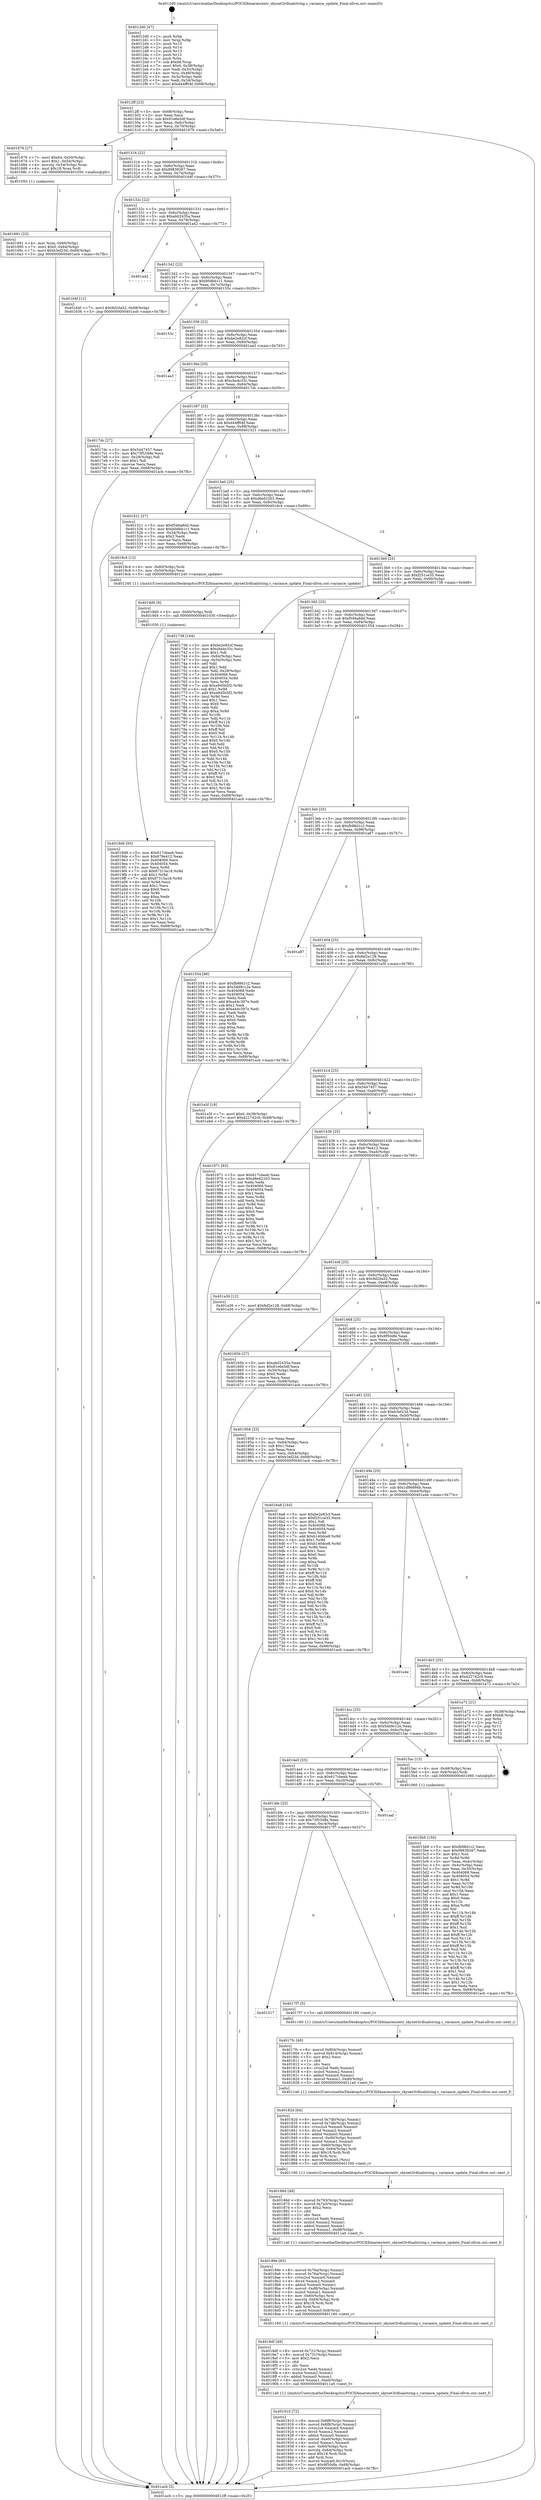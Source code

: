 digraph "0x4012d0" {
  label = "0x4012d0 (/mnt/c/Users/mathe/Desktop/tcc/POCII/binaries/extr_skynet3rdlualstring.c_variance_update_Final-ollvm.out::main(0))"
  labelloc = "t"
  node[shape=record]

  Entry [label="",width=0.3,height=0.3,shape=circle,fillcolor=black,style=filled]
  "0x4012ff" [label="{
     0x4012ff [23]\l
     | [instrs]\l
     &nbsp;&nbsp;0x4012ff \<+3\>: mov -0x68(%rbp),%eax\l
     &nbsp;&nbsp;0x401302 \<+2\>: mov %eax,%ecx\l
     &nbsp;&nbsp;0x401304 \<+6\>: sub $0x91e6e5df,%ecx\l
     &nbsp;&nbsp;0x40130a \<+3\>: mov %eax,-0x6c(%rbp)\l
     &nbsp;&nbsp;0x40130d \<+3\>: mov %ecx,-0x70(%rbp)\l
     &nbsp;&nbsp;0x401310 \<+6\>: je 0000000000401676 \<main+0x3a6\>\l
  }"]
  "0x401676" [label="{
     0x401676 [27]\l
     | [instrs]\l
     &nbsp;&nbsp;0x401676 \<+7\>: movl $0x64,-0x50(%rbp)\l
     &nbsp;&nbsp;0x40167d \<+7\>: movl $0x1,-0x54(%rbp)\l
     &nbsp;&nbsp;0x401684 \<+4\>: movslq -0x54(%rbp),%rax\l
     &nbsp;&nbsp;0x401688 \<+4\>: imul $0x18,%rax,%rdi\l
     &nbsp;&nbsp;0x40168c \<+5\>: call 0000000000401050 \<malloc@plt\>\l
     | [calls]\l
     &nbsp;&nbsp;0x401050 \{1\} (unknown)\l
  }"]
  "0x401316" [label="{
     0x401316 [22]\l
     | [instrs]\l
     &nbsp;&nbsp;0x401316 \<+5\>: jmp 000000000040131b \<main+0x4b\>\l
     &nbsp;&nbsp;0x40131b \<+3\>: mov -0x6c(%rbp),%eax\l
     &nbsp;&nbsp;0x40131e \<+5\>: sub $0x99839267,%eax\l
     &nbsp;&nbsp;0x401323 \<+3\>: mov %eax,-0x74(%rbp)\l
     &nbsp;&nbsp;0x401326 \<+6\>: je 000000000040164f \<main+0x37f\>\l
  }"]
  Exit [label="",width=0.3,height=0.3,shape=circle,fillcolor=black,style=filled,peripheries=2]
  "0x40164f" [label="{
     0x40164f [12]\l
     | [instrs]\l
     &nbsp;&nbsp;0x40164f \<+7\>: movl $0x9d20a52,-0x68(%rbp)\l
     &nbsp;&nbsp;0x401656 \<+5\>: jmp 0000000000401acb \<main+0x7fb\>\l
  }"]
  "0x40132c" [label="{
     0x40132c [22]\l
     | [instrs]\l
     &nbsp;&nbsp;0x40132c \<+5\>: jmp 0000000000401331 \<main+0x61\>\l
     &nbsp;&nbsp;0x401331 \<+3\>: mov -0x6c(%rbp),%eax\l
     &nbsp;&nbsp;0x401334 \<+5\>: sub $0xab02435a,%eax\l
     &nbsp;&nbsp;0x401339 \<+3\>: mov %eax,-0x78(%rbp)\l
     &nbsp;&nbsp;0x40133c \<+6\>: je 0000000000401a42 \<main+0x772\>\l
  }"]
  "0x4019d9" [label="{
     0x4019d9 [93]\l
     | [instrs]\l
     &nbsp;&nbsp;0x4019d9 \<+5\>: mov $0x617cbeeb,%esi\l
     &nbsp;&nbsp;0x4019de \<+5\>: mov $0x679e412,%eax\l
     &nbsp;&nbsp;0x4019e3 \<+7\>: mov 0x404068,%ecx\l
     &nbsp;&nbsp;0x4019ea \<+7\>: mov 0x404054,%edx\l
     &nbsp;&nbsp;0x4019f1 \<+3\>: mov %ecx,%r8d\l
     &nbsp;&nbsp;0x4019f4 \<+7\>: sub $0x87315a18,%r8d\l
     &nbsp;&nbsp;0x4019fb \<+4\>: sub $0x1,%r8d\l
     &nbsp;&nbsp;0x4019ff \<+7\>: add $0x87315a18,%r8d\l
     &nbsp;&nbsp;0x401a06 \<+4\>: imul %r8d,%ecx\l
     &nbsp;&nbsp;0x401a0a \<+3\>: and $0x1,%ecx\l
     &nbsp;&nbsp;0x401a0d \<+3\>: cmp $0x0,%ecx\l
     &nbsp;&nbsp;0x401a10 \<+4\>: sete %r9b\l
     &nbsp;&nbsp;0x401a14 \<+3\>: cmp $0xa,%edx\l
     &nbsp;&nbsp;0x401a17 \<+4\>: setl %r10b\l
     &nbsp;&nbsp;0x401a1b \<+3\>: mov %r9b,%r11b\l
     &nbsp;&nbsp;0x401a1e \<+3\>: and %r10b,%r11b\l
     &nbsp;&nbsp;0x401a21 \<+3\>: xor %r10b,%r9b\l
     &nbsp;&nbsp;0x401a24 \<+3\>: or %r9b,%r11b\l
     &nbsp;&nbsp;0x401a27 \<+4\>: test $0x1,%r11b\l
     &nbsp;&nbsp;0x401a2b \<+3\>: cmovne %eax,%esi\l
     &nbsp;&nbsp;0x401a2e \<+3\>: mov %esi,-0x68(%rbp)\l
     &nbsp;&nbsp;0x401a31 \<+5\>: jmp 0000000000401acb \<main+0x7fb\>\l
  }"]
  "0x401a42" [label="{
     0x401a42\l
  }", style=dashed]
  "0x401342" [label="{
     0x401342 [22]\l
     | [instrs]\l
     &nbsp;&nbsp;0x401342 \<+5\>: jmp 0000000000401347 \<main+0x77\>\l
     &nbsp;&nbsp;0x401347 \<+3\>: mov -0x6c(%rbp),%eax\l
     &nbsp;&nbsp;0x40134a \<+5\>: sub $0xb0dbb1c1,%eax\l
     &nbsp;&nbsp;0x40134f \<+3\>: mov %eax,-0x7c(%rbp)\l
     &nbsp;&nbsp;0x401352 \<+6\>: je 000000000040153c \<main+0x26c\>\l
  }"]
  "0x4019d0" [label="{
     0x4019d0 [9]\l
     | [instrs]\l
     &nbsp;&nbsp;0x4019d0 \<+4\>: mov -0x60(%rbp),%rdi\l
     &nbsp;&nbsp;0x4019d4 \<+5\>: call 0000000000401030 \<free@plt\>\l
     | [calls]\l
     &nbsp;&nbsp;0x401030 \{1\} (unknown)\l
  }"]
  "0x40153c" [label="{
     0x40153c\l
  }", style=dashed]
  "0x401358" [label="{
     0x401358 [22]\l
     | [instrs]\l
     &nbsp;&nbsp;0x401358 \<+5\>: jmp 000000000040135d \<main+0x8d\>\l
     &nbsp;&nbsp;0x40135d \<+3\>: mov -0x6c(%rbp),%eax\l
     &nbsp;&nbsp;0x401360 \<+5\>: sub $0xbe2e82cf,%eax\l
     &nbsp;&nbsp;0x401365 \<+3\>: mov %eax,-0x80(%rbp)\l
     &nbsp;&nbsp;0x401368 \<+6\>: je 0000000000401aa3 \<main+0x7d3\>\l
  }"]
  "0x401910" [label="{
     0x401910 [72]\l
     | [instrs]\l
     &nbsp;&nbsp;0x401910 \<+8\>: movsd 0x6f8(%rip),%xmm1\l
     &nbsp;&nbsp;0x401918 \<+8\>: movsd 0x6f8(%rip),%xmm2\l
     &nbsp;&nbsp;0x401920 \<+4\>: cvtss2sd %xmm0,%xmm0\l
     &nbsp;&nbsp;0x401924 \<+4\>: divsd %xmm2,%xmm0\l
     &nbsp;&nbsp;0x401928 \<+4\>: addsd %xmm0,%xmm1\l
     &nbsp;&nbsp;0x40192c \<+8\>: movsd -0xe0(%rbp),%xmm0\l
     &nbsp;&nbsp;0x401934 \<+4\>: mulsd %xmm1,%xmm0\l
     &nbsp;&nbsp;0x401938 \<+4\>: mov -0x60(%rbp),%rsi\l
     &nbsp;&nbsp;0x40193c \<+4\>: movslq -0x64(%rbp),%rdi\l
     &nbsp;&nbsp;0x401940 \<+4\>: imul $0x18,%rdi,%rdi\l
     &nbsp;&nbsp;0x401944 \<+3\>: add %rdi,%rsi\l
     &nbsp;&nbsp;0x401947 \<+5\>: movsd %xmm0,0x10(%rsi)\l
     &nbsp;&nbsp;0x40194c \<+7\>: movl $0x9f50dfe,-0x68(%rbp)\l
     &nbsp;&nbsp;0x401953 \<+5\>: jmp 0000000000401acb \<main+0x7fb\>\l
  }"]
  "0x401aa3" [label="{
     0x401aa3\l
  }", style=dashed]
  "0x40136e" [label="{
     0x40136e [25]\l
     | [instrs]\l
     &nbsp;&nbsp;0x40136e \<+5\>: jmp 0000000000401373 \<main+0xa3\>\l
     &nbsp;&nbsp;0x401373 \<+3\>: mov -0x6c(%rbp),%eax\l
     &nbsp;&nbsp;0x401376 \<+5\>: sub $0xcba4c33c,%eax\l
     &nbsp;&nbsp;0x40137b \<+6\>: mov %eax,-0x84(%rbp)\l
     &nbsp;&nbsp;0x401381 \<+6\>: je 00000000004017dc \<main+0x50c\>\l
  }"]
  "0x4018df" [label="{
     0x4018df [49]\l
     | [instrs]\l
     &nbsp;&nbsp;0x4018df \<+8\>: movsd 0x721(%rip),%xmm0\l
     &nbsp;&nbsp;0x4018e7 \<+8\>: movsd 0x731(%rip),%xmm1\l
     &nbsp;&nbsp;0x4018ef \<+5\>: mov $0x2,%ecx\l
     &nbsp;&nbsp;0x4018f4 \<+1\>: cltd\l
     &nbsp;&nbsp;0x4018f5 \<+2\>: idiv %ecx\l
     &nbsp;&nbsp;0x4018f7 \<+4\>: cvtsi2sd %edx,%xmm2\l
     &nbsp;&nbsp;0x4018fb \<+4\>: mulsd %xmm2,%xmm1\l
     &nbsp;&nbsp;0x4018ff \<+4\>: addsd %xmm0,%xmm1\l
     &nbsp;&nbsp;0x401903 \<+8\>: movsd %xmm1,-0xe0(%rbp)\l
     &nbsp;&nbsp;0x40190b \<+5\>: call 00000000004011a0 \<next_f\>\l
     | [calls]\l
     &nbsp;&nbsp;0x4011a0 \{1\} (/mnt/c/Users/mathe/Desktop/tcc/POCII/binaries/extr_skynet3rdlualstring.c_variance_update_Final-ollvm.out::next_f)\l
  }"]
  "0x4017dc" [label="{
     0x4017dc [27]\l
     | [instrs]\l
     &nbsp;&nbsp;0x4017dc \<+5\>: mov $0x5447457,%eax\l
     &nbsp;&nbsp;0x4017e1 \<+5\>: mov $0x73f5348e,%ecx\l
     &nbsp;&nbsp;0x4017e6 \<+3\>: mov -0x29(%rbp),%dl\l
     &nbsp;&nbsp;0x4017e9 \<+3\>: test $0x1,%dl\l
     &nbsp;&nbsp;0x4017ec \<+3\>: cmovne %ecx,%eax\l
     &nbsp;&nbsp;0x4017ef \<+3\>: mov %eax,-0x68(%rbp)\l
     &nbsp;&nbsp;0x4017f2 \<+5\>: jmp 0000000000401acb \<main+0x7fb\>\l
  }"]
  "0x401387" [label="{
     0x401387 [25]\l
     | [instrs]\l
     &nbsp;&nbsp;0x401387 \<+5\>: jmp 000000000040138c \<main+0xbc\>\l
     &nbsp;&nbsp;0x40138c \<+3\>: mov -0x6c(%rbp),%eax\l
     &nbsp;&nbsp;0x40138f \<+5\>: sub $0xd44ff04f,%eax\l
     &nbsp;&nbsp;0x401394 \<+6\>: mov %eax,-0x88(%rbp)\l
     &nbsp;&nbsp;0x40139a \<+6\>: je 0000000000401521 \<main+0x251\>\l
  }"]
  "0x40189e" [label="{
     0x40189e [65]\l
     | [instrs]\l
     &nbsp;&nbsp;0x40189e \<+8\>: movsd 0x76a(%rip),%xmm1\l
     &nbsp;&nbsp;0x4018a6 \<+8\>: movsd 0x76a(%rip),%xmm2\l
     &nbsp;&nbsp;0x4018ae \<+4\>: cvtss2sd %xmm0,%xmm0\l
     &nbsp;&nbsp;0x4018b2 \<+4\>: divsd %xmm2,%xmm0\l
     &nbsp;&nbsp;0x4018b6 \<+4\>: addsd %xmm0,%xmm1\l
     &nbsp;&nbsp;0x4018ba \<+8\>: movsd -0xd8(%rbp),%xmm0\l
     &nbsp;&nbsp;0x4018c2 \<+4\>: mulsd %xmm1,%xmm0\l
     &nbsp;&nbsp;0x4018c6 \<+4\>: mov -0x60(%rbp),%rsi\l
     &nbsp;&nbsp;0x4018ca \<+4\>: movslq -0x64(%rbp),%rdi\l
     &nbsp;&nbsp;0x4018ce \<+4\>: imul $0x18,%rdi,%rdi\l
     &nbsp;&nbsp;0x4018d2 \<+3\>: add %rdi,%rsi\l
     &nbsp;&nbsp;0x4018d5 \<+5\>: movsd %xmm0,0x8(%rsi)\l
     &nbsp;&nbsp;0x4018da \<+5\>: call 0000000000401160 \<next_i\>\l
     | [calls]\l
     &nbsp;&nbsp;0x401160 \{1\} (/mnt/c/Users/mathe/Desktop/tcc/POCII/binaries/extr_skynet3rdlualstring.c_variance_update_Final-ollvm.out::next_i)\l
  }"]
  "0x401521" [label="{
     0x401521 [27]\l
     | [instrs]\l
     &nbsp;&nbsp;0x401521 \<+5\>: mov $0xf546a8dd,%eax\l
     &nbsp;&nbsp;0x401526 \<+5\>: mov $0xb0dbb1c1,%ecx\l
     &nbsp;&nbsp;0x40152b \<+3\>: mov -0x34(%rbp),%edx\l
     &nbsp;&nbsp;0x40152e \<+3\>: cmp $0x2,%edx\l
     &nbsp;&nbsp;0x401531 \<+3\>: cmovne %ecx,%eax\l
     &nbsp;&nbsp;0x401534 \<+3\>: mov %eax,-0x68(%rbp)\l
     &nbsp;&nbsp;0x401537 \<+5\>: jmp 0000000000401acb \<main+0x7fb\>\l
  }"]
  "0x4013a0" [label="{
     0x4013a0 [25]\l
     | [instrs]\l
     &nbsp;&nbsp;0x4013a0 \<+5\>: jmp 00000000004013a5 \<main+0xd5\>\l
     &nbsp;&nbsp;0x4013a5 \<+3\>: mov -0x6c(%rbp),%eax\l
     &nbsp;&nbsp;0x4013a8 \<+5\>: sub $0xd6e62203,%eax\l
     &nbsp;&nbsp;0x4013ad \<+6\>: mov %eax,-0x8c(%rbp)\l
     &nbsp;&nbsp;0x4013b3 \<+6\>: je 00000000004019c4 \<main+0x6f4\>\l
  }"]
  "0x401acb" [label="{
     0x401acb [5]\l
     | [instrs]\l
     &nbsp;&nbsp;0x401acb \<+5\>: jmp 00000000004012ff \<main+0x2f\>\l
  }"]
  "0x4012d0" [label="{
     0x4012d0 [47]\l
     | [instrs]\l
     &nbsp;&nbsp;0x4012d0 \<+1\>: push %rbp\l
     &nbsp;&nbsp;0x4012d1 \<+3\>: mov %rsp,%rbp\l
     &nbsp;&nbsp;0x4012d4 \<+2\>: push %r15\l
     &nbsp;&nbsp;0x4012d6 \<+2\>: push %r14\l
     &nbsp;&nbsp;0x4012d8 \<+2\>: push %r13\l
     &nbsp;&nbsp;0x4012da \<+2\>: push %r12\l
     &nbsp;&nbsp;0x4012dc \<+1\>: push %rbx\l
     &nbsp;&nbsp;0x4012dd \<+7\>: sub $0xb8,%rsp\l
     &nbsp;&nbsp;0x4012e4 \<+7\>: movl $0x0,-0x38(%rbp)\l
     &nbsp;&nbsp;0x4012eb \<+3\>: mov %edi,-0x3c(%rbp)\l
     &nbsp;&nbsp;0x4012ee \<+4\>: mov %rsi,-0x48(%rbp)\l
     &nbsp;&nbsp;0x4012f2 \<+3\>: mov -0x3c(%rbp),%edi\l
     &nbsp;&nbsp;0x4012f5 \<+3\>: mov %edi,-0x34(%rbp)\l
     &nbsp;&nbsp;0x4012f8 \<+7\>: movl $0xd44ff04f,-0x68(%rbp)\l
  }"]
  "0x40186d" [label="{
     0x40186d [49]\l
     | [instrs]\l
     &nbsp;&nbsp;0x40186d \<+8\>: movsd 0x793(%rip),%xmm0\l
     &nbsp;&nbsp;0x401875 \<+8\>: movsd 0x7a3(%rip),%xmm1\l
     &nbsp;&nbsp;0x40187d \<+5\>: mov $0x2,%ecx\l
     &nbsp;&nbsp;0x401882 \<+1\>: cltd\l
     &nbsp;&nbsp;0x401883 \<+2\>: idiv %ecx\l
     &nbsp;&nbsp;0x401885 \<+4\>: cvtsi2sd %edx,%xmm2\l
     &nbsp;&nbsp;0x401889 \<+4\>: mulsd %xmm2,%xmm1\l
     &nbsp;&nbsp;0x40188d \<+4\>: addsd %xmm0,%xmm1\l
     &nbsp;&nbsp;0x401891 \<+8\>: movsd %xmm1,-0xd8(%rbp)\l
     &nbsp;&nbsp;0x401899 \<+5\>: call 00000000004011a0 \<next_f\>\l
     | [calls]\l
     &nbsp;&nbsp;0x4011a0 \{1\} (/mnt/c/Users/mathe/Desktop/tcc/POCII/binaries/extr_skynet3rdlualstring.c_variance_update_Final-ollvm.out::next_f)\l
  }"]
  "0x4019c4" [label="{
     0x4019c4 [12]\l
     | [instrs]\l
     &nbsp;&nbsp;0x4019c4 \<+4\>: mov -0x60(%rbp),%rdi\l
     &nbsp;&nbsp;0x4019c8 \<+3\>: mov -0x50(%rbp),%esi\l
     &nbsp;&nbsp;0x4019cb \<+5\>: call 0000000000401240 \<variance_update\>\l
     | [calls]\l
     &nbsp;&nbsp;0x401240 \{1\} (/mnt/c/Users/mathe/Desktop/tcc/POCII/binaries/extr_skynet3rdlualstring.c_variance_update_Final-ollvm.out::variance_update)\l
  }"]
  "0x4013b9" [label="{
     0x4013b9 [25]\l
     | [instrs]\l
     &nbsp;&nbsp;0x4013b9 \<+5\>: jmp 00000000004013be \<main+0xee\>\l
     &nbsp;&nbsp;0x4013be \<+3\>: mov -0x6c(%rbp),%eax\l
     &nbsp;&nbsp;0x4013c1 \<+5\>: sub $0xf251ce35,%eax\l
     &nbsp;&nbsp;0x4013c6 \<+6\>: mov %eax,-0x90(%rbp)\l
     &nbsp;&nbsp;0x4013cc \<+6\>: je 0000000000401738 \<main+0x468\>\l
  }"]
  "0x40182d" [label="{
     0x40182d [64]\l
     | [instrs]\l
     &nbsp;&nbsp;0x40182d \<+8\>: movsd 0x7db(%rip),%xmm1\l
     &nbsp;&nbsp;0x401835 \<+8\>: movsd 0x7db(%rip),%xmm2\l
     &nbsp;&nbsp;0x40183d \<+4\>: cvtss2sd %xmm0,%xmm0\l
     &nbsp;&nbsp;0x401841 \<+4\>: divsd %xmm2,%xmm0\l
     &nbsp;&nbsp;0x401845 \<+4\>: addsd %xmm0,%xmm1\l
     &nbsp;&nbsp;0x401849 \<+8\>: movsd -0xd0(%rbp),%xmm0\l
     &nbsp;&nbsp;0x401851 \<+4\>: mulsd %xmm1,%xmm0\l
     &nbsp;&nbsp;0x401855 \<+4\>: mov -0x60(%rbp),%rsi\l
     &nbsp;&nbsp;0x401859 \<+4\>: movslq -0x64(%rbp),%rdi\l
     &nbsp;&nbsp;0x40185d \<+4\>: imul $0x18,%rdi,%rdi\l
     &nbsp;&nbsp;0x401861 \<+3\>: add %rdi,%rsi\l
     &nbsp;&nbsp;0x401864 \<+4\>: movsd %xmm0,(%rsi)\l
     &nbsp;&nbsp;0x401868 \<+5\>: call 0000000000401160 \<next_i\>\l
     | [calls]\l
     &nbsp;&nbsp;0x401160 \{1\} (/mnt/c/Users/mathe/Desktop/tcc/POCII/binaries/extr_skynet3rdlualstring.c_variance_update_Final-ollvm.out::next_i)\l
  }"]
  "0x401738" [label="{
     0x401738 [164]\l
     | [instrs]\l
     &nbsp;&nbsp;0x401738 \<+5\>: mov $0xbe2e82cf,%eax\l
     &nbsp;&nbsp;0x40173d \<+5\>: mov $0xcba4c33c,%ecx\l
     &nbsp;&nbsp;0x401742 \<+2\>: mov $0x1,%dl\l
     &nbsp;&nbsp;0x401744 \<+3\>: mov -0x64(%rbp),%esi\l
     &nbsp;&nbsp;0x401747 \<+3\>: cmp -0x54(%rbp),%esi\l
     &nbsp;&nbsp;0x40174a \<+4\>: setl %dil\l
     &nbsp;&nbsp;0x40174e \<+4\>: and $0x1,%dil\l
     &nbsp;&nbsp;0x401752 \<+4\>: mov %dil,-0x29(%rbp)\l
     &nbsp;&nbsp;0x401756 \<+7\>: mov 0x404068,%esi\l
     &nbsp;&nbsp;0x40175d \<+8\>: mov 0x404054,%r8d\l
     &nbsp;&nbsp;0x401765 \<+3\>: mov %esi,%r9d\l
     &nbsp;&nbsp;0x401768 \<+7\>: sub $0xe945b5f2,%r9d\l
     &nbsp;&nbsp;0x40176f \<+4\>: sub $0x1,%r9d\l
     &nbsp;&nbsp;0x401773 \<+7\>: add $0xe945b5f2,%r9d\l
     &nbsp;&nbsp;0x40177a \<+4\>: imul %r9d,%esi\l
     &nbsp;&nbsp;0x40177e \<+3\>: and $0x1,%esi\l
     &nbsp;&nbsp;0x401781 \<+3\>: cmp $0x0,%esi\l
     &nbsp;&nbsp;0x401784 \<+4\>: sete %dil\l
     &nbsp;&nbsp;0x401788 \<+4\>: cmp $0xa,%r8d\l
     &nbsp;&nbsp;0x40178c \<+4\>: setl %r10b\l
     &nbsp;&nbsp;0x401790 \<+3\>: mov %dil,%r11b\l
     &nbsp;&nbsp;0x401793 \<+4\>: xor $0xff,%r11b\l
     &nbsp;&nbsp;0x401797 \<+3\>: mov %r10b,%bl\l
     &nbsp;&nbsp;0x40179a \<+3\>: xor $0xff,%bl\l
     &nbsp;&nbsp;0x40179d \<+3\>: xor $0x0,%dl\l
     &nbsp;&nbsp;0x4017a0 \<+3\>: mov %r11b,%r14b\l
     &nbsp;&nbsp;0x4017a3 \<+4\>: and $0x0,%r14b\l
     &nbsp;&nbsp;0x4017a7 \<+3\>: and %dl,%dil\l
     &nbsp;&nbsp;0x4017aa \<+3\>: mov %bl,%r15b\l
     &nbsp;&nbsp;0x4017ad \<+4\>: and $0x0,%r15b\l
     &nbsp;&nbsp;0x4017b1 \<+3\>: and %dl,%r10b\l
     &nbsp;&nbsp;0x4017b4 \<+3\>: or %dil,%r14b\l
     &nbsp;&nbsp;0x4017b7 \<+3\>: or %r10b,%r15b\l
     &nbsp;&nbsp;0x4017ba \<+3\>: xor %r15b,%r14b\l
     &nbsp;&nbsp;0x4017bd \<+3\>: or %bl,%r11b\l
     &nbsp;&nbsp;0x4017c0 \<+4\>: xor $0xff,%r11b\l
     &nbsp;&nbsp;0x4017c4 \<+3\>: or $0x0,%dl\l
     &nbsp;&nbsp;0x4017c7 \<+3\>: and %dl,%r11b\l
     &nbsp;&nbsp;0x4017ca \<+3\>: or %r11b,%r14b\l
     &nbsp;&nbsp;0x4017cd \<+4\>: test $0x1,%r14b\l
     &nbsp;&nbsp;0x4017d1 \<+3\>: cmovne %ecx,%eax\l
     &nbsp;&nbsp;0x4017d4 \<+3\>: mov %eax,-0x68(%rbp)\l
     &nbsp;&nbsp;0x4017d7 \<+5\>: jmp 0000000000401acb \<main+0x7fb\>\l
  }"]
  "0x4013d2" [label="{
     0x4013d2 [25]\l
     | [instrs]\l
     &nbsp;&nbsp;0x4013d2 \<+5\>: jmp 00000000004013d7 \<main+0x107\>\l
     &nbsp;&nbsp;0x4013d7 \<+3\>: mov -0x6c(%rbp),%eax\l
     &nbsp;&nbsp;0x4013da \<+5\>: sub $0xf546a8dd,%eax\l
     &nbsp;&nbsp;0x4013df \<+6\>: mov %eax,-0x94(%rbp)\l
     &nbsp;&nbsp;0x4013e5 \<+6\>: je 0000000000401554 \<main+0x284\>\l
  }"]
  "0x4017fc" [label="{
     0x4017fc [49]\l
     | [instrs]\l
     &nbsp;&nbsp;0x4017fc \<+8\>: movsd 0x804(%rip),%xmm0\l
     &nbsp;&nbsp;0x401804 \<+8\>: movsd 0x814(%rip),%xmm1\l
     &nbsp;&nbsp;0x40180c \<+5\>: mov $0x2,%ecx\l
     &nbsp;&nbsp;0x401811 \<+1\>: cltd\l
     &nbsp;&nbsp;0x401812 \<+2\>: idiv %ecx\l
     &nbsp;&nbsp;0x401814 \<+4\>: cvtsi2sd %edx,%xmm2\l
     &nbsp;&nbsp;0x401818 \<+4\>: mulsd %xmm2,%xmm1\l
     &nbsp;&nbsp;0x40181c \<+4\>: addsd %xmm0,%xmm1\l
     &nbsp;&nbsp;0x401820 \<+8\>: movsd %xmm1,-0xd0(%rbp)\l
     &nbsp;&nbsp;0x401828 \<+5\>: call 00000000004011a0 \<next_f\>\l
     | [calls]\l
     &nbsp;&nbsp;0x4011a0 \{1\} (/mnt/c/Users/mathe/Desktop/tcc/POCII/binaries/extr_skynet3rdlualstring.c_variance_update_Final-ollvm.out::next_f)\l
  }"]
  "0x401554" [label="{
     0x401554 [88]\l
     | [instrs]\l
     &nbsp;&nbsp;0x401554 \<+5\>: mov $0xfb98d1c2,%eax\l
     &nbsp;&nbsp;0x401559 \<+5\>: mov $0x5dd9c12e,%ecx\l
     &nbsp;&nbsp;0x40155e \<+7\>: mov 0x404068,%edx\l
     &nbsp;&nbsp;0x401565 \<+7\>: mov 0x404054,%esi\l
     &nbsp;&nbsp;0x40156c \<+2\>: mov %edx,%edi\l
     &nbsp;&nbsp;0x40156e \<+6\>: add $0xa44c397e,%edi\l
     &nbsp;&nbsp;0x401574 \<+3\>: sub $0x1,%edi\l
     &nbsp;&nbsp;0x401577 \<+6\>: sub $0xa44c397e,%edi\l
     &nbsp;&nbsp;0x40157d \<+3\>: imul %edi,%edx\l
     &nbsp;&nbsp;0x401580 \<+3\>: and $0x1,%edx\l
     &nbsp;&nbsp;0x401583 \<+3\>: cmp $0x0,%edx\l
     &nbsp;&nbsp;0x401586 \<+4\>: sete %r8b\l
     &nbsp;&nbsp;0x40158a \<+3\>: cmp $0xa,%esi\l
     &nbsp;&nbsp;0x40158d \<+4\>: setl %r9b\l
     &nbsp;&nbsp;0x401591 \<+3\>: mov %r8b,%r10b\l
     &nbsp;&nbsp;0x401594 \<+3\>: and %r9b,%r10b\l
     &nbsp;&nbsp;0x401597 \<+3\>: xor %r9b,%r8b\l
     &nbsp;&nbsp;0x40159a \<+3\>: or %r8b,%r10b\l
     &nbsp;&nbsp;0x40159d \<+4\>: test $0x1,%r10b\l
     &nbsp;&nbsp;0x4015a1 \<+3\>: cmovne %ecx,%eax\l
     &nbsp;&nbsp;0x4015a4 \<+3\>: mov %eax,-0x68(%rbp)\l
     &nbsp;&nbsp;0x4015a7 \<+5\>: jmp 0000000000401acb \<main+0x7fb\>\l
  }"]
  "0x4013eb" [label="{
     0x4013eb [25]\l
     | [instrs]\l
     &nbsp;&nbsp;0x4013eb \<+5\>: jmp 00000000004013f0 \<main+0x120\>\l
     &nbsp;&nbsp;0x4013f0 \<+3\>: mov -0x6c(%rbp),%eax\l
     &nbsp;&nbsp;0x4013f3 \<+5\>: sub $0xfb98d1c2,%eax\l
     &nbsp;&nbsp;0x4013f8 \<+6\>: mov %eax,-0x98(%rbp)\l
     &nbsp;&nbsp;0x4013fe \<+6\>: je 0000000000401a87 \<main+0x7b7\>\l
  }"]
  "0x401517" [label="{
     0x401517\l
  }", style=dashed]
  "0x401a87" [label="{
     0x401a87\l
  }", style=dashed]
  "0x401404" [label="{
     0x401404 [25]\l
     | [instrs]\l
     &nbsp;&nbsp;0x401404 \<+5\>: jmp 0000000000401409 \<main+0x139\>\l
     &nbsp;&nbsp;0x401409 \<+3\>: mov -0x6c(%rbp),%eax\l
     &nbsp;&nbsp;0x40140c \<+5\>: sub $0xfef2e128,%eax\l
     &nbsp;&nbsp;0x401411 \<+6\>: mov %eax,-0x9c(%rbp)\l
     &nbsp;&nbsp;0x401417 \<+6\>: je 0000000000401a5f \<main+0x78f\>\l
  }"]
  "0x4017f7" [label="{
     0x4017f7 [5]\l
     | [instrs]\l
     &nbsp;&nbsp;0x4017f7 \<+5\>: call 0000000000401160 \<next_i\>\l
     | [calls]\l
     &nbsp;&nbsp;0x401160 \{1\} (/mnt/c/Users/mathe/Desktop/tcc/POCII/binaries/extr_skynet3rdlualstring.c_variance_update_Final-ollvm.out::next_i)\l
  }"]
  "0x401a5f" [label="{
     0x401a5f [19]\l
     | [instrs]\l
     &nbsp;&nbsp;0x401a5f \<+7\>: movl $0x0,-0x38(%rbp)\l
     &nbsp;&nbsp;0x401a66 \<+7\>: movl $0x422742c9,-0x68(%rbp)\l
     &nbsp;&nbsp;0x401a6d \<+5\>: jmp 0000000000401acb \<main+0x7fb\>\l
  }"]
  "0x40141d" [label="{
     0x40141d [25]\l
     | [instrs]\l
     &nbsp;&nbsp;0x40141d \<+5\>: jmp 0000000000401422 \<main+0x152\>\l
     &nbsp;&nbsp;0x401422 \<+3\>: mov -0x6c(%rbp),%eax\l
     &nbsp;&nbsp;0x401425 \<+5\>: sub $0x5447457,%eax\l
     &nbsp;&nbsp;0x40142a \<+6\>: mov %eax,-0xa0(%rbp)\l
     &nbsp;&nbsp;0x401430 \<+6\>: je 0000000000401971 \<main+0x6a1\>\l
  }"]
  "0x4014fe" [label="{
     0x4014fe [25]\l
     | [instrs]\l
     &nbsp;&nbsp;0x4014fe \<+5\>: jmp 0000000000401503 \<main+0x233\>\l
     &nbsp;&nbsp;0x401503 \<+3\>: mov -0x6c(%rbp),%eax\l
     &nbsp;&nbsp;0x401506 \<+5\>: sub $0x73f5348e,%eax\l
     &nbsp;&nbsp;0x40150b \<+6\>: mov %eax,-0xc4(%rbp)\l
     &nbsp;&nbsp;0x401511 \<+6\>: je 00000000004017f7 \<main+0x527\>\l
  }"]
  "0x401971" [label="{
     0x401971 [83]\l
     | [instrs]\l
     &nbsp;&nbsp;0x401971 \<+5\>: mov $0x617cbeeb,%eax\l
     &nbsp;&nbsp;0x401976 \<+5\>: mov $0xd6e62203,%ecx\l
     &nbsp;&nbsp;0x40197b \<+2\>: xor %edx,%edx\l
     &nbsp;&nbsp;0x40197d \<+7\>: mov 0x404068,%esi\l
     &nbsp;&nbsp;0x401984 \<+7\>: mov 0x404054,%edi\l
     &nbsp;&nbsp;0x40198b \<+3\>: sub $0x1,%edx\l
     &nbsp;&nbsp;0x40198e \<+3\>: mov %esi,%r8d\l
     &nbsp;&nbsp;0x401991 \<+3\>: add %edx,%r8d\l
     &nbsp;&nbsp;0x401994 \<+4\>: imul %r8d,%esi\l
     &nbsp;&nbsp;0x401998 \<+3\>: and $0x1,%esi\l
     &nbsp;&nbsp;0x40199b \<+3\>: cmp $0x0,%esi\l
     &nbsp;&nbsp;0x40199e \<+4\>: sete %r9b\l
     &nbsp;&nbsp;0x4019a2 \<+3\>: cmp $0xa,%edi\l
     &nbsp;&nbsp;0x4019a5 \<+4\>: setl %r10b\l
     &nbsp;&nbsp;0x4019a9 \<+3\>: mov %r9b,%r11b\l
     &nbsp;&nbsp;0x4019ac \<+3\>: and %r10b,%r11b\l
     &nbsp;&nbsp;0x4019af \<+3\>: xor %r10b,%r9b\l
     &nbsp;&nbsp;0x4019b2 \<+3\>: or %r9b,%r11b\l
     &nbsp;&nbsp;0x4019b5 \<+4\>: test $0x1,%r11b\l
     &nbsp;&nbsp;0x4019b9 \<+3\>: cmovne %ecx,%eax\l
     &nbsp;&nbsp;0x4019bc \<+3\>: mov %eax,-0x68(%rbp)\l
     &nbsp;&nbsp;0x4019bf \<+5\>: jmp 0000000000401acb \<main+0x7fb\>\l
  }"]
  "0x401436" [label="{
     0x401436 [25]\l
     | [instrs]\l
     &nbsp;&nbsp;0x401436 \<+5\>: jmp 000000000040143b \<main+0x16b\>\l
     &nbsp;&nbsp;0x40143b \<+3\>: mov -0x6c(%rbp),%eax\l
     &nbsp;&nbsp;0x40143e \<+5\>: sub $0x679e412,%eax\l
     &nbsp;&nbsp;0x401443 \<+6\>: mov %eax,-0xa4(%rbp)\l
     &nbsp;&nbsp;0x401449 \<+6\>: je 0000000000401a36 \<main+0x766\>\l
  }"]
  "0x401aaf" [label="{
     0x401aaf\l
  }", style=dashed]
  "0x401a36" [label="{
     0x401a36 [12]\l
     | [instrs]\l
     &nbsp;&nbsp;0x401a36 \<+7\>: movl $0xfef2e128,-0x68(%rbp)\l
     &nbsp;&nbsp;0x401a3d \<+5\>: jmp 0000000000401acb \<main+0x7fb\>\l
  }"]
  "0x40144f" [label="{
     0x40144f [25]\l
     | [instrs]\l
     &nbsp;&nbsp;0x40144f \<+5\>: jmp 0000000000401454 \<main+0x184\>\l
     &nbsp;&nbsp;0x401454 \<+3\>: mov -0x6c(%rbp),%eax\l
     &nbsp;&nbsp;0x401457 \<+5\>: sub $0x9d20a52,%eax\l
     &nbsp;&nbsp;0x40145c \<+6\>: mov %eax,-0xa8(%rbp)\l
     &nbsp;&nbsp;0x401462 \<+6\>: je 000000000040165b \<main+0x38b\>\l
  }"]
  "0x401691" [label="{
     0x401691 [23]\l
     | [instrs]\l
     &nbsp;&nbsp;0x401691 \<+4\>: mov %rax,-0x60(%rbp)\l
     &nbsp;&nbsp;0x401695 \<+7\>: movl $0x0,-0x64(%rbp)\l
     &nbsp;&nbsp;0x40169c \<+7\>: movl $0xb3ef23d,-0x68(%rbp)\l
     &nbsp;&nbsp;0x4016a3 \<+5\>: jmp 0000000000401acb \<main+0x7fb\>\l
  }"]
  "0x40165b" [label="{
     0x40165b [27]\l
     | [instrs]\l
     &nbsp;&nbsp;0x40165b \<+5\>: mov $0xab02435a,%eax\l
     &nbsp;&nbsp;0x401660 \<+5\>: mov $0x91e6e5df,%ecx\l
     &nbsp;&nbsp;0x401665 \<+3\>: mov -0x30(%rbp),%edx\l
     &nbsp;&nbsp;0x401668 \<+3\>: cmp $0x0,%edx\l
     &nbsp;&nbsp;0x40166b \<+3\>: cmove %ecx,%eax\l
     &nbsp;&nbsp;0x40166e \<+3\>: mov %eax,-0x68(%rbp)\l
     &nbsp;&nbsp;0x401671 \<+5\>: jmp 0000000000401acb \<main+0x7fb\>\l
  }"]
  "0x401468" [label="{
     0x401468 [25]\l
     | [instrs]\l
     &nbsp;&nbsp;0x401468 \<+5\>: jmp 000000000040146d \<main+0x19d\>\l
     &nbsp;&nbsp;0x40146d \<+3\>: mov -0x6c(%rbp),%eax\l
     &nbsp;&nbsp;0x401470 \<+5\>: sub $0x9f50dfe,%eax\l
     &nbsp;&nbsp;0x401475 \<+6\>: mov %eax,-0xac(%rbp)\l
     &nbsp;&nbsp;0x40147b \<+6\>: je 0000000000401958 \<main+0x688\>\l
  }"]
  "0x4015b9" [label="{
     0x4015b9 [150]\l
     | [instrs]\l
     &nbsp;&nbsp;0x4015b9 \<+5\>: mov $0xfb98d1c2,%ecx\l
     &nbsp;&nbsp;0x4015be \<+5\>: mov $0x99839267,%edx\l
     &nbsp;&nbsp;0x4015c3 \<+3\>: mov $0x1,%sil\l
     &nbsp;&nbsp;0x4015c6 \<+3\>: xor %r8d,%r8d\l
     &nbsp;&nbsp;0x4015c9 \<+3\>: mov %eax,-0x4c(%rbp)\l
     &nbsp;&nbsp;0x4015cc \<+3\>: mov -0x4c(%rbp),%eax\l
     &nbsp;&nbsp;0x4015cf \<+3\>: mov %eax,-0x30(%rbp)\l
     &nbsp;&nbsp;0x4015d2 \<+7\>: mov 0x404068,%eax\l
     &nbsp;&nbsp;0x4015d9 \<+8\>: mov 0x404054,%r9d\l
     &nbsp;&nbsp;0x4015e1 \<+4\>: sub $0x1,%r8d\l
     &nbsp;&nbsp;0x4015e5 \<+3\>: mov %eax,%r10d\l
     &nbsp;&nbsp;0x4015e8 \<+3\>: add %r8d,%r10d\l
     &nbsp;&nbsp;0x4015eb \<+4\>: imul %r10d,%eax\l
     &nbsp;&nbsp;0x4015ef \<+3\>: and $0x1,%eax\l
     &nbsp;&nbsp;0x4015f2 \<+3\>: cmp $0x0,%eax\l
     &nbsp;&nbsp;0x4015f5 \<+4\>: sete %r11b\l
     &nbsp;&nbsp;0x4015f9 \<+4\>: cmp $0xa,%r9d\l
     &nbsp;&nbsp;0x4015fd \<+3\>: setl %bl\l
     &nbsp;&nbsp;0x401600 \<+3\>: mov %r11b,%r14b\l
     &nbsp;&nbsp;0x401603 \<+4\>: xor $0xff,%r14b\l
     &nbsp;&nbsp;0x401607 \<+3\>: mov %bl,%r15b\l
     &nbsp;&nbsp;0x40160a \<+4\>: xor $0xff,%r15b\l
     &nbsp;&nbsp;0x40160e \<+4\>: xor $0x1,%sil\l
     &nbsp;&nbsp;0x401612 \<+3\>: mov %r14b,%r12b\l
     &nbsp;&nbsp;0x401615 \<+4\>: and $0xff,%r12b\l
     &nbsp;&nbsp;0x401619 \<+3\>: and %sil,%r11b\l
     &nbsp;&nbsp;0x40161c \<+3\>: mov %r15b,%r13b\l
     &nbsp;&nbsp;0x40161f \<+4\>: and $0xff,%r13b\l
     &nbsp;&nbsp;0x401623 \<+3\>: and %sil,%bl\l
     &nbsp;&nbsp;0x401626 \<+3\>: or %r11b,%r12b\l
     &nbsp;&nbsp;0x401629 \<+3\>: or %bl,%r13b\l
     &nbsp;&nbsp;0x40162c \<+3\>: xor %r13b,%r12b\l
     &nbsp;&nbsp;0x40162f \<+3\>: or %r15b,%r14b\l
     &nbsp;&nbsp;0x401632 \<+4\>: xor $0xff,%r14b\l
     &nbsp;&nbsp;0x401636 \<+4\>: or $0x1,%sil\l
     &nbsp;&nbsp;0x40163a \<+3\>: and %sil,%r14b\l
     &nbsp;&nbsp;0x40163d \<+3\>: or %r14b,%r12b\l
     &nbsp;&nbsp;0x401640 \<+4\>: test $0x1,%r12b\l
     &nbsp;&nbsp;0x401644 \<+3\>: cmovne %edx,%ecx\l
     &nbsp;&nbsp;0x401647 \<+3\>: mov %ecx,-0x68(%rbp)\l
     &nbsp;&nbsp;0x40164a \<+5\>: jmp 0000000000401acb \<main+0x7fb\>\l
  }"]
  "0x401958" [label="{
     0x401958 [25]\l
     | [instrs]\l
     &nbsp;&nbsp;0x401958 \<+2\>: xor %eax,%eax\l
     &nbsp;&nbsp;0x40195a \<+3\>: mov -0x64(%rbp),%ecx\l
     &nbsp;&nbsp;0x40195d \<+3\>: sub $0x1,%eax\l
     &nbsp;&nbsp;0x401960 \<+2\>: sub %eax,%ecx\l
     &nbsp;&nbsp;0x401962 \<+3\>: mov %ecx,-0x64(%rbp)\l
     &nbsp;&nbsp;0x401965 \<+7\>: movl $0xb3ef23d,-0x68(%rbp)\l
     &nbsp;&nbsp;0x40196c \<+5\>: jmp 0000000000401acb \<main+0x7fb\>\l
  }"]
  "0x401481" [label="{
     0x401481 [25]\l
     | [instrs]\l
     &nbsp;&nbsp;0x401481 \<+5\>: jmp 0000000000401486 \<main+0x1b6\>\l
     &nbsp;&nbsp;0x401486 \<+3\>: mov -0x6c(%rbp),%eax\l
     &nbsp;&nbsp;0x401489 \<+5\>: sub $0xb3ef23d,%eax\l
     &nbsp;&nbsp;0x40148e \<+6\>: mov %eax,-0xb0(%rbp)\l
     &nbsp;&nbsp;0x401494 \<+6\>: je 00000000004016a8 \<main+0x3d8\>\l
  }"]
  "0x4014e5" [label="{
     0x4014e5 [25]\l
     | [instrs]\l
     &nbsp;&nbsp;0x4014e5 \<+5\>: jmp 00000000004014ea \<main+0x21a\>\l
     &nbsp;&nbsp;0x4014ea \<+3\>: mov -0x6c(%rbp),%eax\l
     &nbsp;&nbsp;0x4014ed \<+5\>: sub $0x617cbeeb,%eax\l
     &nbsp;&nbsp;0x4014f2 \<+6\>: mov %eax,-0xc0(%rbp)\l
     &nbsp;&nbsp;0x4014f8 \<+6\>: je 0000000000401aaf \<main+0x7df\>\l
  }"]
  "0x4016a8" [label="{
     0x4016a8 [144]\l
     | [instrs]\l
     &nbsp;&nbsp;0x4016a8 \<+5\>: mov $0xbe2e82cf,%eax\l
     &nbsp;&nbsp;0x4016ad \<+5\>: mov $0xf251ce35,%ecx\l
     &nbsp;&nbsp;0x4016b2 \<+2\>: mov $0x1,%dl\l
     &nbsp;&nbsp;0x4016b4 \<+7\>: mov 0x404068,%esi\l
     &nbsp;&nbsp;0x4016bb \<+7\>: mov 0x404054,%edi\l
     &nbsp;&nbsp;0x4016c2 \<+3\>: mov %esi,%r8d\l
     &nbsp;&nbsp;0x4016c5 \<+7\>: add $0xb140dce8,%r8d\l
     &nbsp;&nbsp;0x4016cc \<+4\>: sub $0x1,%r8d\l
     &nbsp;&nbsp;0x4016d0 \<+7\>: sub $0xb140dce8,%r8d\l
     &nbsp;&nbsp;0x4016d7 \<+4\>: imul %r8d,%esi\l
     &nbsp;&nbsp;0x4016db \<+3\>: and $0x1,%esi\l
     &nbsp;&nbsp;0x4016de \<+3\>: cmp $0x0,%esi\l
     &nbsp;&nbsp;0x4016e1 \<+4\>: sete %r9b\l
     &nbsp;&nbsp;0x4016e5 \<+3\>: cmp $0xa,%edi\l
     &nbsp;&nbsp;0x4016e8 \<+4\>: setl %r10b\l
     &nbsp;&nbsp;0x4016ec \<+3\>: mov %r9b,%r11b\l
     &nbsp;&nbsp;0x4016ef \<+4\>: xor $0xff,%r11b\l
     &nbsp;&nbsp;0x4016f3 \<+3\>: mov %r10b,%bl\l
     &nbsp;&nbsp;0x4016f6 \<+3\>: xor $0xff,%bl\l
     &nbsp;&nbsp;0x4016f9 \<+3\>: xor $0x0,%dl\l
     &nbsp;&nbsp;0x4016fc \<+3\>: mov %r11b,%r14b\l
     &nbsp;&nbsp;0x4016ff \<+4\>: and $0x0,%r14b\l
     &nbsp;&nbsp;0x401703 \<+3\>: and %dl,%r9b\l
     &nbsp;&nbsp;0x401706 \<+3\>: mov %bl,%r15b\l
     &nbsp;&nbsp;0x401709 \<+4\>: and $0x0,%r15b\l
     &nbsp;&nbsp;0x40170d \<+3\>: and %dl,%r10b\l
     &nbsp;&nbsp;0x401710 \<+3\>: or %r9b,%r14b\l
     &nbsp;&nbsp;0x401713 \<+3\>: or %r10b,%r15b\l
     &nbsp;&nbsp;0x401716 \<+3\>: xor %r15b,%r14b\l
     &nbsp;&nbsp;0x401719 \<+3\>: or %bl,%r11b\l
     &nbsp;&nbsp;0x40171c \<+4\>: xor $0xff,%r11b\l
     &nbsp;&nbsp;0x401720 \<+3\>: or $0x0,%dl\l
     &nbsp;&nbsp;0x401723 \<+3\>: and %dl,%r11b\l
     &nbsp;&nbsp;0x401726 \<+3\>: or %r11b,%r14b\l
     &nbsp;&nbsp;0x401729 \<+4\>: test $0x1,%r14b\l
     &nbsp;&nbsp;0x40172d \<+3\>: cmovne %ecx,%eax\l
     &nbsp;&nbsp;0x401730 \<+3\>: mov %eax,-0x68(%rbp)\l
     &nbsp;&nbsp;0x401733 \<+5\>: jmp 0000000000401acb \<main+0x7fb\>\l
  }"]
  "0x40149a" [label="{
     0x40149a [25]\l
     | [instrs]\l
     &nbsp;&nbsp;0x40149a \<+5\>: jmp 000000000040149f \<main+0x1cf\>\l
     &nbsp;&nbsp;0x40149f \<+3\>: mov -0x6c(%rbp),%eax\l
     &nbsp;&nbsp;0x4014a2 \<+5\>: sub $0x1d86866b,%eax\l
     &nbsp;&nbsp;0x4014a7 \<+6\>: mov %eax,-0xb4(%rbp)\l
     &nbsp;&nbsp;0x4014ad \<+6\>: je 0000000000401a4e \<main+0x77e\>\l
  }"]
  "0x4015ac" [label="{
     0x4015ac [13]\l
     | [instrs]\l
     &nbsp;&nbsp;0x4015ac \<+4\>: mov -0x48(%rbp),%rax\l
     &nbsp;&nbsp;0x4015b0 \<+4\>: mov 0x8(%rax),%rdi\l
     &nbsp;&nbsp;0x4015b4 \<+5\>: call 0000000000401060 \<atoi@plt\>\l
     | [calls]\l
     &nbsp;&nbsp;0x401060 \{1\} (unknown)\l
  }"]
  "0x401a4e" [label="{
     0x401a4e\l
  }", style=dashed]
  "0x4014b3" [label="{
     0x4014b3 [25]\l
     | [instrs]\l
     &nbsp;&nbsp;0x4014b3 \<+5\>: jmp 00000000004014b8 \<main+0x1e8\>\l
     &nbsp;&nbsp;0x4014b8 \<+3\>: mov -0x6c(%rbp),%eax\l
     &nbsp;&nbsp;0x4014bb \<+5\>: sub $0x422742c9,%eax\l
     &nbsp;&nbsp;0x4014c0 \<+6\>: mov %eax,-0xb8(%rbp)\l
     &nbsp;&nbsp;0x4014c6 \<+6\>: je 0000000000401a72 \<main+0x7a2\>\l
  }"]
  "0x4014cc" [label="{
     0x4014cc [25]\l
     | [instrs]\l
     &nbsp;&nbsp;0x4014cc \<+5\>: jmp 00000000004014d1 \<main+0x201\>\l
     &nbsp;&nbsp;0x4014d1 \<+3\>: mov -0x6c(%rbp),%eax\l
     &nbsp;&nbsp;0x4014d4 \<+5\>: sub $0x5dd9c12e,%eax\l
     &nbsp;&nbsp;0x4014d9 \<+6\>: mov %eax,-0xbc(%rbp)\l
     &nbsp;&nbsp;0x4014df \<+6\>: je 00000000004015ac \<main+0x2dc\>\l
  }"]
  "0x401a72" [label="{
     0x401a72 [21]\l
     | [instrs]\l
     &nbsp;&nbsp;0x401a72 \<+3\>: mov -0x38(%rbp),%eax\l
     &nbsp;&nbsp;0x401a75 \<+7\>: add $0xb8,%rsp\l
     &nbsp;&nbsp;0x401a7c \<+1\>: pop %rbx\l
     &nbsp;&nbsp;0x401a7d \<+2\>: pop %r12\l
     &nbsp;&nbsp;0x401a7f \<+2\>: pop %r13\l
     &nbsp;&nbsp;0x401a81 \<+2\>: pop %r14\l
     &nbsp;&nbsp;0x401a83 \<+2\>: pop %r15\l
     &nbsp;&nbsp;0x401a85 \<+1\>: pop %rbp\l
     &nbsp;&nbsp;0x401a86 \<+1\>: ret\l
  }"]
  Entry -> "0x4012d0" [label=" 1"]
  "0x4012ff" -> "0x401676" [label=" 1"]
  "0x4012ff" -> "0x401316" [label=" 18"]
  "0x401a72" -> Exit [label=" 1"]
  "0x401316" -> "0x40164f" [label=" 1"]
  "0x401316" -> "0x40132c" [label=" 17"]
  "0x401a5f" -> "0x401acb" [label=" 1"]
  "0x40132c" -> "0x401a42" [label=" 0"]
  "0x40132c" -> "0x401342" [label=" 17"]
  "0x401a36" -> "0x401acb" [label=" 1"]
  "0x401342" -> "0x40153c" [label=" 0"]
  "0x401342" -> "0x401358" [label=" 17"]
  "0x4019d9" -> "0x401acb" [label=" 1"]
  "0x401358" -> "0x401aa3" [label=" 0"]
  "0x401358" -> "0x40136e" [label=" 17"]
  "0x4019d0" -> "0x4019d9" [label=" 1"]
  "0x40136e" -> "0x4017dc" [label=" 2"]
  "0x40136e" -> "0x401387" [label=" 15"]
  "0x4019c4" -> "0x4019d0" [label=" 1"]
  "0x401387" -> "0x401521" [label=" 1"]
  "0x401387" -> "0x4013a0" [label=" 14"]
  "0x401521" -> "0x401acb" [label=" 1"]
  "0x4012d0" -> "0x4012ff" [label=" 1"]
  "0x401acb" -> "0x4012ff" [label=" 18"]
  "0x401971" -> "0x401acb" [label=" 1"]
  "0x4013a0" -> "0x4019c4" [label=" 1"]
  "0x4013a0" -> "0x4013b9" [label=" 13"]
  "0x401958" -> "0x401acb" [label=" 1"]
  "0x4013b9" -> "0x401738" [label=" 2"]
  "0x4013b9" -> "0x4013d2" [label=" 11"]
  "0x401910" -> "0x401acb" [label=" 1"]
  "0x4013d2" -> "0x401554" [label=" 1"]
  "0x4013d2" -> "0x4013eb" [label=" 10"]
  "0x401554" -> "0x401acb" [label=" 1"]
  "0x4018df" -> "0x401910" [label=" 1"]
  "0x4013eb" -> "0x401a87" [label=" 0"]
  "0x4013eb" -> "0x401404" [label=" 10"]
  "0x40189e" -> "0x4018df" [label=" 1"]
  "0x401404" -> "0x401a5f" [label=" 1"]
  "0x401404" -> "0x40141d" [label=" 9"]
  "0x40186d" -> "0x40189e" [label=" 1"]
  "0x40141d" -> "0x401971" [label=" 1"]
  "0x40141d" -> "0x401436" [label=" 8"]
  "0x4017fc" -> "0x40182d" [label=" 1"]
  "0x401436" -> "0x401a36" [label=" 1"]
  "0x401436" -> "0x40144f" [label=" 7"]
  "0x4017f7" -> "0x4017fc" [label=" 1"]
  "0x40144f" -> "0x40165b" [label=" 1"]
  "0x40144f" -> "0x401468" [label=" 6"]
  "0x4014fe" -> "0x4017f7" [label=" 1"]
  "0x401468" -> "0x401958" [label=" 1"]
  "0x401468" -> "0x401481" [label=" 5"]
  "0x40182d" -> "0x40186d" [label=" 1"]
  "0x401481" -> "0x4016a8" [label=" 2"]
  "0x401481" -> "0x40149a" [label=" 3"]
  "0x4014e5" -> "0x4014fe" [label=" 1"]
  "0x40149a" -> "0x401a4e" [label=" 0"]
  "0x40149a" -> "0x4014b3" [label=" 3"]
  "0x4014e5" -> "0x401aaf" [label=" 0"]
  "0x4014b3" -> "0x401a72" [label=" 1"]
  "0x4014b3" -> "0x4014cc" [label=" 2"]
  "0x4014fe" -> "0x401517" [label=" 0"]
  "0x4014cc" -> "0x4015ac" [label=" 1"]
  "0x4014cc" -> "0x4014e5" [label=" 1"]
  "0x4015ac" -> "0x4015b9" [label=" 1"]
  "0x4015b9" -> "0x401acb" [label=" 1"]
  "0x40164f" -> "0x401acb" [label=" 1"]
  "0x40165b" -> "0x401acb" [label=" 1"]
  "0x401676" -> "0x401691" [label=" 1"]
  "0x401691" -> "0x401acb" [label=" 1"]
  "0x4016a8" -> "0x401acb" [label=" 2"]
  "0x401738" -> "0x401acb" [label=" 2"]
  "0x4017dc" -> "0x401acb" [label=" 2"]
}
